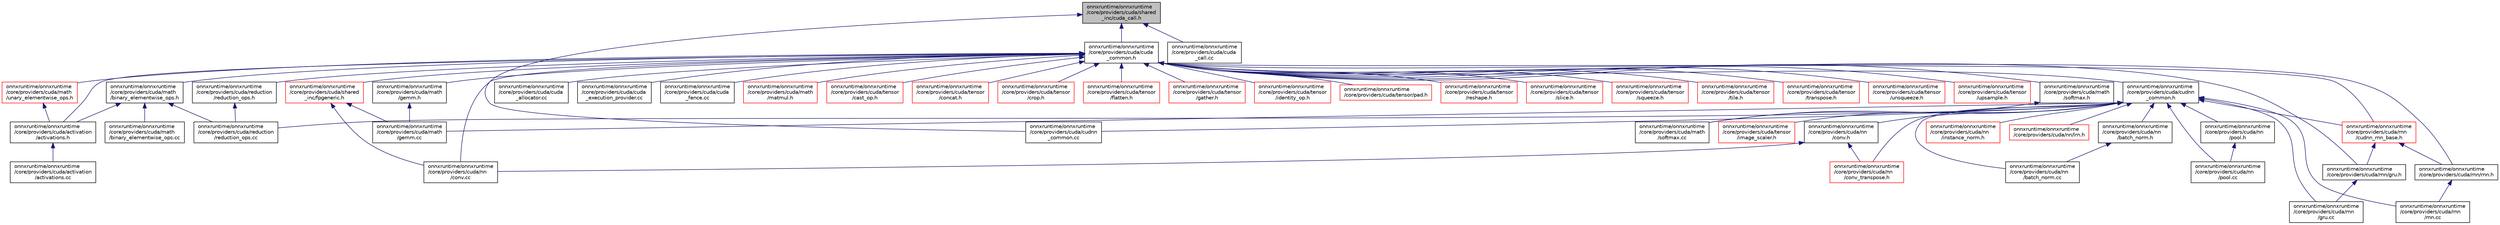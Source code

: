 digraph "onnxruntime/onnxruntime/core/providers/cuda/shared_inc/cuda_call.h"
{
  edge [fontname="Helvetica",fontsize="10",labelfontname="Helvetica",labelfontsize="10"];
  node [fontname="Helvetica",fontsize="10",shape=record];
  Node8 [label="onnxruntime/onnxruntime\l/core/providers/cuda/shared\l_inc/cuda_call.h",height=0.2,width=0.4,color="black", fillcolor="grey75", style="filled", fontcolor="black"];
  Node8 -> Node9 [dir="back",color="midnightblue",fontsize="10",style="solid",fontname="Helvetica"];
  Node9 [label="onnxruntime/onnxruntime\l/core/providers/cuda/cuda\l_common.h",height=0.2,width=0.4,color="black", fillcolor="white", style="filled",URL="$cuda__common_8h.html"];
  Node9 -> Node10 [dir="back",color="midnightblue",fontsize="10",style="solid",fontname="Helvetica"];
  Node10 [label="onnxruntime/onnxruntime\l/core/providers/cuda/activation\l/activations.h",height=0.2,width=0.4,color="black", fillcolor="white", style="filled",URL="$cuda_2activation_2activations_8h.html"];
  Node10 -> Node11 [dir="back",color="midnightblue",fontsize="10",style="solid",fontname="Helvetica"];
  Node11 [label="onnxruntime/onnxruntime\l/core/providers/cuda/activation\l/activations.cc",height=0.2,width=0.4,color="black", fillcolor="white", style="filled",URL="$cuda_2activation_2activations_8cc.html"];
  Node9 -> Node12 [dir="back",color="midnightblue",fontsize="10",style="solid",fontname="Helvetica"];
  Node12 [label="onnxruntime/onnxruntime\l/core/providers/cuda/cuda\l_allocator.cc",height=0.2,width=0.4,color="black", fillcolor="white", style="filled",URL="$cuda__allocator_8cc.html"];
  Node9 -> Node13 [dir="back",color="midnightblue",fontsize="10",style="solid",fontname="Helvetica"];
  Node13 [label="onnxruntime/onnxruntime\l/core/providers/cuda/cuda\l_execution_provider.cc",height=0.2,width=0.4,color="black", fillcolor="white", style="filled",URL="$cuda__execution__provider_8cc.html"];
  Node9 -> Node14 [dir="back",color="midnightblue",fontsize="10",style="solid",fontname="Helvetica"];
  Node14 [label="onnxruntime/onnxruntime\l/core/providers/cuda/cuda\l_fence.cc",height=0.2,width=0.4,color="black", fillcolor="white", style="filled",URL="$cuda__fence_8cc.html"];
  Node9 -> Node15 [dir="back",color="midnightblue",fontsize="10",style="solid",fontname="Helvetica"];
  Node15 [label="onnxruntime/onnxruntime\l/core/providers/cuda/cudnn\l_common.h",height=0.2,width=0.4,color="black", fillcolor="white", style="filled",URL="$cudnn__common_8h.html"];
  Node15 -> Node16 [dir="back",color="midnightblue",fontsize="10",style="solid",fontname="Helvetica"];
  Node16 [label="onnxruntime/onnxruntime\l/core/providers/cuda/cudnn\l_common.cc",height=0.2,width=0.4,color="black", fillcolor="white", style="filled",URL="$cudnn__common_8cc.html"];
  Node15 -> Node17 [dir="back",color="midnightblue",fontsize="10",style="solid",fontname="Helvetica"];
  Node17 [label="onnxruntime/onnxruntime\l/core/providers/cuda/math\l/gemm.cc",height=0.2,width=0.4,color="black", fillcolor="white", style="filled",URL="$cuda_2math_2gemm_8cc.html"];
  Node15 -> Node18 [dir="back",color="midnightblue",fontsize="10",style="solid",fontname="Helvetica"];
  Node18 [label="onnxruntime/onnxruntime\l/core/providers/cuda/math\l/softmax.cc",height=0.2,width=0.4,color="black", fillcolor="white", style="filled",URL="$cuda_2math_2softmax_8cc.html"];
  Node15 -> Node19 [dir="back",color="midnightblue",fontsize="10",style="solid",fontname="Helvetica"];
  Node19 [label="onnxruntime/onnxruntime\l/core/providers/cuda/nn\l/batch_norm.h",height=0.2,width=0.4,color="black", fillcolor="white", style="filled",URL="$cuda_2nn_2batch__norm_8h.html"];
  Node19 -> Node20 [dir="back",color="midnightblue",fontsize="10",style="solid",fontname="Helvetica"];
  Node20 [label="onnxruntime/onnxruntime\l/core/providers/cuda/nn\l/batch_norm.cc",height=0.2,width=0.4,color="black", fillcolor="white", style="filled",URL="$cuda_2nn_2batch__norm_8cc.html"];
  Node15 -> Node20 [dir="back",color="midnightblue",fontsize="10",style="solid",fontname="Helvetica"];
  Node15 -> Node21 [dir="back",color="midnightblue",fontsize="10",style="solid",fontname="Helvetica"];
  Node21 [label="onnxruntime/onnxruntime\l/core/providers/cuda/nn\l/conv.h",height=0.2,width=0.4,color="black", fillcolor="white", style="filled",URL="$cuda_2nn_2conv_8h.html"];
  Node21 -> Node22 [dir="back",color="midnightblue",fontsize="10",style="solid",fontname="Helvetica"];
  Node22 [label="onnxruntime/onnxruntime\l/core/providers/cuda/nn\l/conv.cc",height=0.2,width=0.4,color="black", fillcolor="white", style="filled",URL="$cuda_2nn_2conv_8cc.html"];
  Node21 -> Node23 [dir="back",color="midnightblue",fontsize="10",style="solid",fontname="Helvetica"];
  Node23 [label="onnxruntime/onnxruntime\l/core/providers/cuda/nn\l/conv_transpose.h",height=0.2,width=0.4,color="red", fillcolor="white", style="filled",URL="$cuda_2nn_2conv__transpose_8h.html"];
  Node15 -> Node23 [dir="back",color="midnightblue",fontsize="10",style="solid",fontname="Helvetica"];
  Node15 -> Node25 [dir="back",color="midnightblue",fontsize="10",style="solid",fontname="Helvetica"];
  Node25 [label="onnxruntime/onnxruntime\l/core/providers/cuda/nn\l/instance_norm.h",height=0.2,width=0.4,color="red", fillcolor="white", style="filled",URL="$cuda_2nn_2instance__norm_8h.html"];
  Node15 -> Node27 [dir="back",color="midnightblue",fontsize="10",style="solid",fontname="Helvetica"];
  Node27 [label="onnxruntime/onnxruntime\l/core/providers/cuda/nn/lrn.h",height=0.2,width=0.4,color="red", fillcolor="white", style="filled",URL="$cuda_2nn_2lrn_8h.html"];
  Node15 -> Node29 [dir="back",color="midnightblue",fontsize="10",style="solid",fontname="Helvetica"];
  Node29 [label="onnxruntime/onnxruntime\l/core/providers/cuda/nn\l/pool.cc",height=0.2,width=0.4,color="black", fillcolor="white", style="filled",URL="$cuda_2nn_2pool_8cc.html"];
  Node15 -> Node30 [dir="back",color="midnightblue",fontsize="10",style="solid",fontname="Helvetica"];
  Node30 [label="onnxruntime/onnxruntime\l/core/providers/cuda/nn\l/pool.h",height=0.2,width=0.4,color="black", fillcolor="white", style="filled",URL="$cuda_2nn_2pool_8h.html"];
  Node30 -> Node29 [dir="back",color="midnightblue",fontsize="10",style="solid",fontname="Helvetica"];
  Node15 -> Node31 [dir="back",color="midnightblue",fontsize="10",style="solid",fontname="Helvetica"];
  Node31 [label="onnxruntime/onnxruntime\l/core/providers/cuda/reduction\l/reduction_ops.cc",height=0.2,width=0.4,color="black", fillcolor="white", style="filled",URL="$cuda_2reduction_2reduction__ops_8cc.html"];
  Node15 -> Node32 [dir="back",color="midnightblue",fontsize="10",style="solid",fontname="Helvetica"];
  Node32 [label="onnxruntime/onnxruntime\l/core/providers/cuda/rnn\l/cudnn_rnn_base.h",height=0.2,width=0.4,color="red", fillcolor="white", style="filled",URL="$cudnn__rnn__base_8h.html"];
  Node32 -> Node34 [dir="back",color="midnightblue",fontsize="10",style="solid",fontname="Helvetica"];
  Node34 [label="onnxruntime/onnxruntime\l/core/providers/cuda/rnn/gru.h",height=0.2,width=0.4,color="black", fillcolor="white", style="filled",URL="$gru_8h.html"];
  Node34 -> Node35 [dir="back",color="midnightblue",fontsize="10",style="solid",fontname="Helvetica"];
  Node35 [label="onnxruntime/onnxruntime\l/core/providers/cuda/rnn\l/gru.cc",height=0.2,width=0.4,color="black", fillcolor="white", style="filled",URL="$gru_8cc.html"];
  Node32 -> Node38 [dir="back",color="midnightblue",fontsize="10",style="solid",fontname="Helvetica"];
  Node38 [label="onnxruntime/onnxruntime\l/core/providers/cuda/rnn/rnn.h",height=0.2,width=0.4,color="black", fillcolor="white", style="filled",URL="$cuda_2rnn_2rnn_8h.html"];
  Node38 -> Node39 [dir="back",color="midnightblue",fontsize="10",style="solid",fontname="Helvetica"];
  Node39 [label="onnxruntime/onnxruntime\l/core/providers/cuda/rnn\l/rnn.cc",height=0.2,width=0.4,color="black", fillcolor="white", style="filled",URL="$cuda_2rnn_2rnn_8cc.html"];
  Node15 -> Node35 [dir="back",color="midnightblue",fontsize="10",style="solid",fontname="Helvetica"];
  Node15 -> Node39 [dir="back",color="midnightblue",fontsize="10",style="solid",fontname="Helvetica"];
  Node15 -> Node40 [dir="back",color="midnightblue",fontsize="10",style="solid",fontname="Helvetica"];
  Node40 [label="onnxruntime/onnxruntime\l/core/providers/cuda/tensor\l/image_scaler.h",height=0.2,width=0.4,color="red", fillcolor="white", style="filled",URL="$cuda_2tensor_2image__scaler_8h.html"];
  Node9 -> Node42 [dir="back",color="midnightblue",fontsize="10",style="solid",fontname="Helvetica"];
  Node42 [label="onnxruntime/onnxruntime\l/core/providers/cuda/math\l/binary_elementwise_ops.h",height=0.2,width=0.4,color="black", fillcolor="white", style="filled",URL="$binary__elementwise__ops_8h.html"];
  Node42 -> Node10 [dir="back",color="midnightblue",fontsize="10",style="solid",fontname="Helvetica"];
  Node42 -> Node43 [dir="back",color="midnightblue",fontsize="10",style="solid",fontname="Helvetica"];
  Node43 [label="onnxruntime/onnxruntime\l/core/providers/cuda/math\l/binary_elementwise_ops.cc",height=0.2,width=0.4,color="black", fillcolor="white", style="filled",URL="$binary__elementwise__ops_8cc.html"];
  Node42 -> Node31 [dir="back",color="midnightblue",fontsize="10",style="solid",fontname="Helvetica"];
  Node9 -> Node44 [dir="back",color="midnightblue",fontsize="10",style="solid",fontname="Helvetica"];
  Node44 [label="onnxruntime/onnxruntime\l/core/providers/cuda/math\l/gemm.h",height=0.2,width=0.4,color="black", fillcolor="white", style="filled",URL="$cuda_2math_2gemm_8h.html"];
  Node44 -> Node17 [dir="back",color="midnightblue",fontsize="10",style="solid",fontname="Helvetica"];
  Node9 -> Node45 [dir="back",color="midnightblue",fontsize="10",style="solid",fontname="Helvetica"];
  Node45 [label="onnxruntime/onnxruntime\l/core/providers/cuda/math\l/matmul.h",height=0.2,width=0.4,color="red", fillcolor="white", style="filled",URL="$cuda_2math_2matmul_8h.html"];
  Node9 -> Node47 [dir="back",color="midnightblue",fontsize="10",style="solid",fontname="Helvetica"];
  Node47 [label="onnxruntime/onnxruntime\l/core/providers/cuda/math\l/softmax.h",height=0.2,width=0.4,color="black", fillcolor="white", style="filled",URL="$cuda_2math_2softmax_8h.html"];
  Node47 -> Node18 [dir="back",color="midnightblue",fontsize="10",style="solid",fontname="Helvetica"];
  Node9 -> Node48 [dir="back",color="midnightblue",fontsize="10",style="solid",fontname="Helvetica"];
  Node48 [label="onnxruntime/onnxruntime\l/core/providers/cuda/math\l/unary_elementwise_ops.h",height=0.2,width=0.4,color="red", fillcolor="white", style="filled",URL="$unary__elementwise__ops_8h.html"];
  Node48 -> Node10 [dir="back",color="midnightblue",fontsize="10",style="solid",fontname="Helvetica"];
  Node9 -> Node22 [dir="back",color="midnightblue",fontsize="10",style="solid",fontname="Helvetica"];
  Node9 -> Node50 [dir="back",color="midnightblue",fontsize="10",style="solid",fontname="Helvetica"];
  Node50 [label="onnxruntime/onnxruntime\l/core/providers/cuda/reduction\l/reduction_ops.h",height=0.2,width=0.4,color="black", fillcolor="white", style="filled",URL="$cuda_2reduction_2reduction__ops_8h.html"];
  Node50 -> Node31 [dir="back",color="midnightblue",fontsize="10",style="solid",fontname="Helvetica"];
  Node9 -> Node32 [dir="back",color="midnightblue",fontsize="10",style="solid",fontname="Helvetica"];
  Node9 -> Node34 [dir="back",color="midnightblue",fontsize="10",style="solid",fontname="Helvetica"];
  Node9 -> Node38 [dir="back",color="midnightblue",fontsize="10",style="solid",fontname="Helvetica"];
  Node9 -> Node51 [dir="back",color="midnightblue",fontsize="10",style="solid",fontname="Helvetica"];
  Node51 [label="onnxruntime/onnxruntime\l/core/providers/cuda/shared\l_inc/fpgeneric.h",height=0.2,width=0.4,color="red", fillcolor="white", style="filled",URL="$fpgeneric_8h.html"];
  Node51 -> Node17 [dir="back",color="midnightblue",fontsize="10",style="solid",fontname="Helvetica"];
  Node51 -> Node22 [dir="back",color="midnightblue",fontsize="10",style="solid",fontname="Helvetica"];
  Node9 -> Node52 [dir="back",color="midnightblue",fontsize="10",style="solid",fontname="Helvetica"];
  Node52 [label="onnxruntime/onnxruntime\l/core/providers/cuda/tensor\l/cast_op.h",height=0.2,width=0.4,color="red", fillcolor="white", style="filled",URL="$cuda_2tensor_2cast__op_8h.html"];
  Node9 -> Node54 [dir="back",color="midnightblue",fontsize="10",style="solid",fontname="Helvetica"];
  Node54 [label="onnxruntime/onnxruntime\l/core/providers/cuda/tensor\l/concat.h",height=0.2,width=0.4,color="red", fillcolor="white", style="filled",URL="$cuda_2tensor_2concat_8h.html"];
  Node9 -> Node56 [dir="back",color="midnightblue",fontsize="10",style="solid",fontname="Helvetica"];
  Node56 [label="onnxruntime/onnxruntime\l/core/providers/cuda/tensor\l/crop.h",height=0.2,width=0.4,color="red", fillcolor="white", style="filled",URL="$cuda_2tensor_2crop_8h.html"];
  Node9 -> Node58 [dir="back",color="midnightblue",fontsize="10",style="solid",fontname="Helvetica"];
  Node58 [label="onnxruntime/onnxruntime\l/core/providers/cuda/tensor\l/flatten.h",height=0.2,width=0.4,color="red", fillcolor="white", style="filled",URL="$cuda_2tensor_2flatten_8h.html"];
  Node9 -> Node60 [dir="back",color="midnightblue",fontsize="10",style="solid",fontname="Helvetica"];
  Node60 [label="onnxruntime/onnxruntime\l/core/providers/cuda/tensor\l/gather.h",height=0.2,width=0.4,color="red", fillcolor="white", style="filled",URL="$cuda_2tensor_2gather_8h.html"];
  Node9 -> Node62 [dir="back",color="midnightblue",fontsize="10",style="solid",fontname="Helvetica"];
  Node62 [label="onnxruntime/onnxruntime\l/core/providers/cuda/tensor\l/identity_op.h",height=0.2,width=0.4,color="red", fillcolor="white", style="filled",URL="$cuda_2tensor_2identity__op_8h.html"];
  Node9 -> Node64 [dir="back",color="midnightblue",fontsize="10",style="solid",fontname="Helvetica"];
  Node64 [label="onnxruntime/onnxruntime\l/core/providers/cuda/tensor/pad.h",height=0.2,width=0.4,color="red", fillcolor="white", style="filled",URL="$cuda_2tensor_2pad_8h.html"];
  Node9 -> Node66 [dir="back",color="midnightblue",fontsize="10",style="solid",fontname="Helvetica"];
  Node66 [label="onnxruntime/onnxruntime\l/core/providers/cuda/tensor\l/reshape.h",height=0.2,width=0.4,color="red", fillcolor="white", style="filled",URL="$cuda_2tensor_2reshape_8h.html"];
  Node9 -> Node68 [dir="back",color="midnightblue",fontsize="10",style="solid",fontname="Helvetica"];
  Node68 [label="onnxruntime/onnxruntime\l/core/providers/cuda/tensor\l/slice.h",height=0.2,width=0.4,color="red", fillcolor="white", style="filled",URL="$cuda_2tensor_2slice_8h.html"];
  Node9 -> Node70 [dir="back",color="midnightblue",fontsize="10",style="solid",fontname="Helvetica"];
  Node70 [label="onnxruntime/onnxruntime\l/core/providers/cuda/tensor\l/squeeze.h",height=0.2,width=0.4,color="red", fillcolor="white", style="filled",URL="$cuda_2tensor_2squeeze_8h.html"];
  Node9 -> Node72 [dir="back",color="midnightblue",fontsize="10",style="solid",fontname="Helvetica"];
  Node72 [label="onnxruntime/onnxruntime\l/core/providers/cuda/tensor\l/tile.h",height=0.2,width=0.4,color="red", fillcolor="white", style="filled",URL="$cuda_2tensor_2tile_8h.html"];
  Node9 -> Node74 [dir="back",color="midnightblue",fontsize="10",style="solid",fontname="Helvetica"];
  Node74 [label="onnxruntime/onnxruntime\l/core/providers/cuda/tensor\l/transpose.h",height=0.2,width=0.4,color="red", fillcolor="white", style="filled",URL="$cuda_2tensor_2transpose_8h.html"];
  Node9 -> Node76 [dir="back",color="midnightblue",fontsize="10",style="solid",fontname="Helvetica"];
  Node76 [label="onnxruntime/onnxruntime\l/core/providers/cuda/tensor\l/unsqueeze.h",height=0.2,width=0.4,color="red", fillcolor="white", style="filled",URL="$cuda_2tensor_2unsqueeze_8h.html"];
  Node9 -> Node78 [dir="back",color="midnightblue",fontsize="10",style="solid",fontname="Helvetica"];
  Node78 [label="onnxruntime/onnxruntime\l/core/providers/cuda/tensor\l/upsample.h",height=0.2,width=0.4,color="red", fillcolor="white", style="filled",URL="$cuda_2tensor_2upsample_8h.html"];
  Node8 -> Node80 [dir="back",color="midnightblue",fontsize="10",style="solid",fontname="Helvetica"];
  Node80 [label="onnxruntime/onnxruntime\l/core/providers/cuda/cuda\l_call.cc",height=0.2,width=0.4,color="black", fillcolor="white", style="filled",URL="$cuda__call_8cc.html"];
  Node8 -> Node16 [dir="back",color="midnightblue",fontsize="10",style="solid",fontname="Helvetica"];
}
